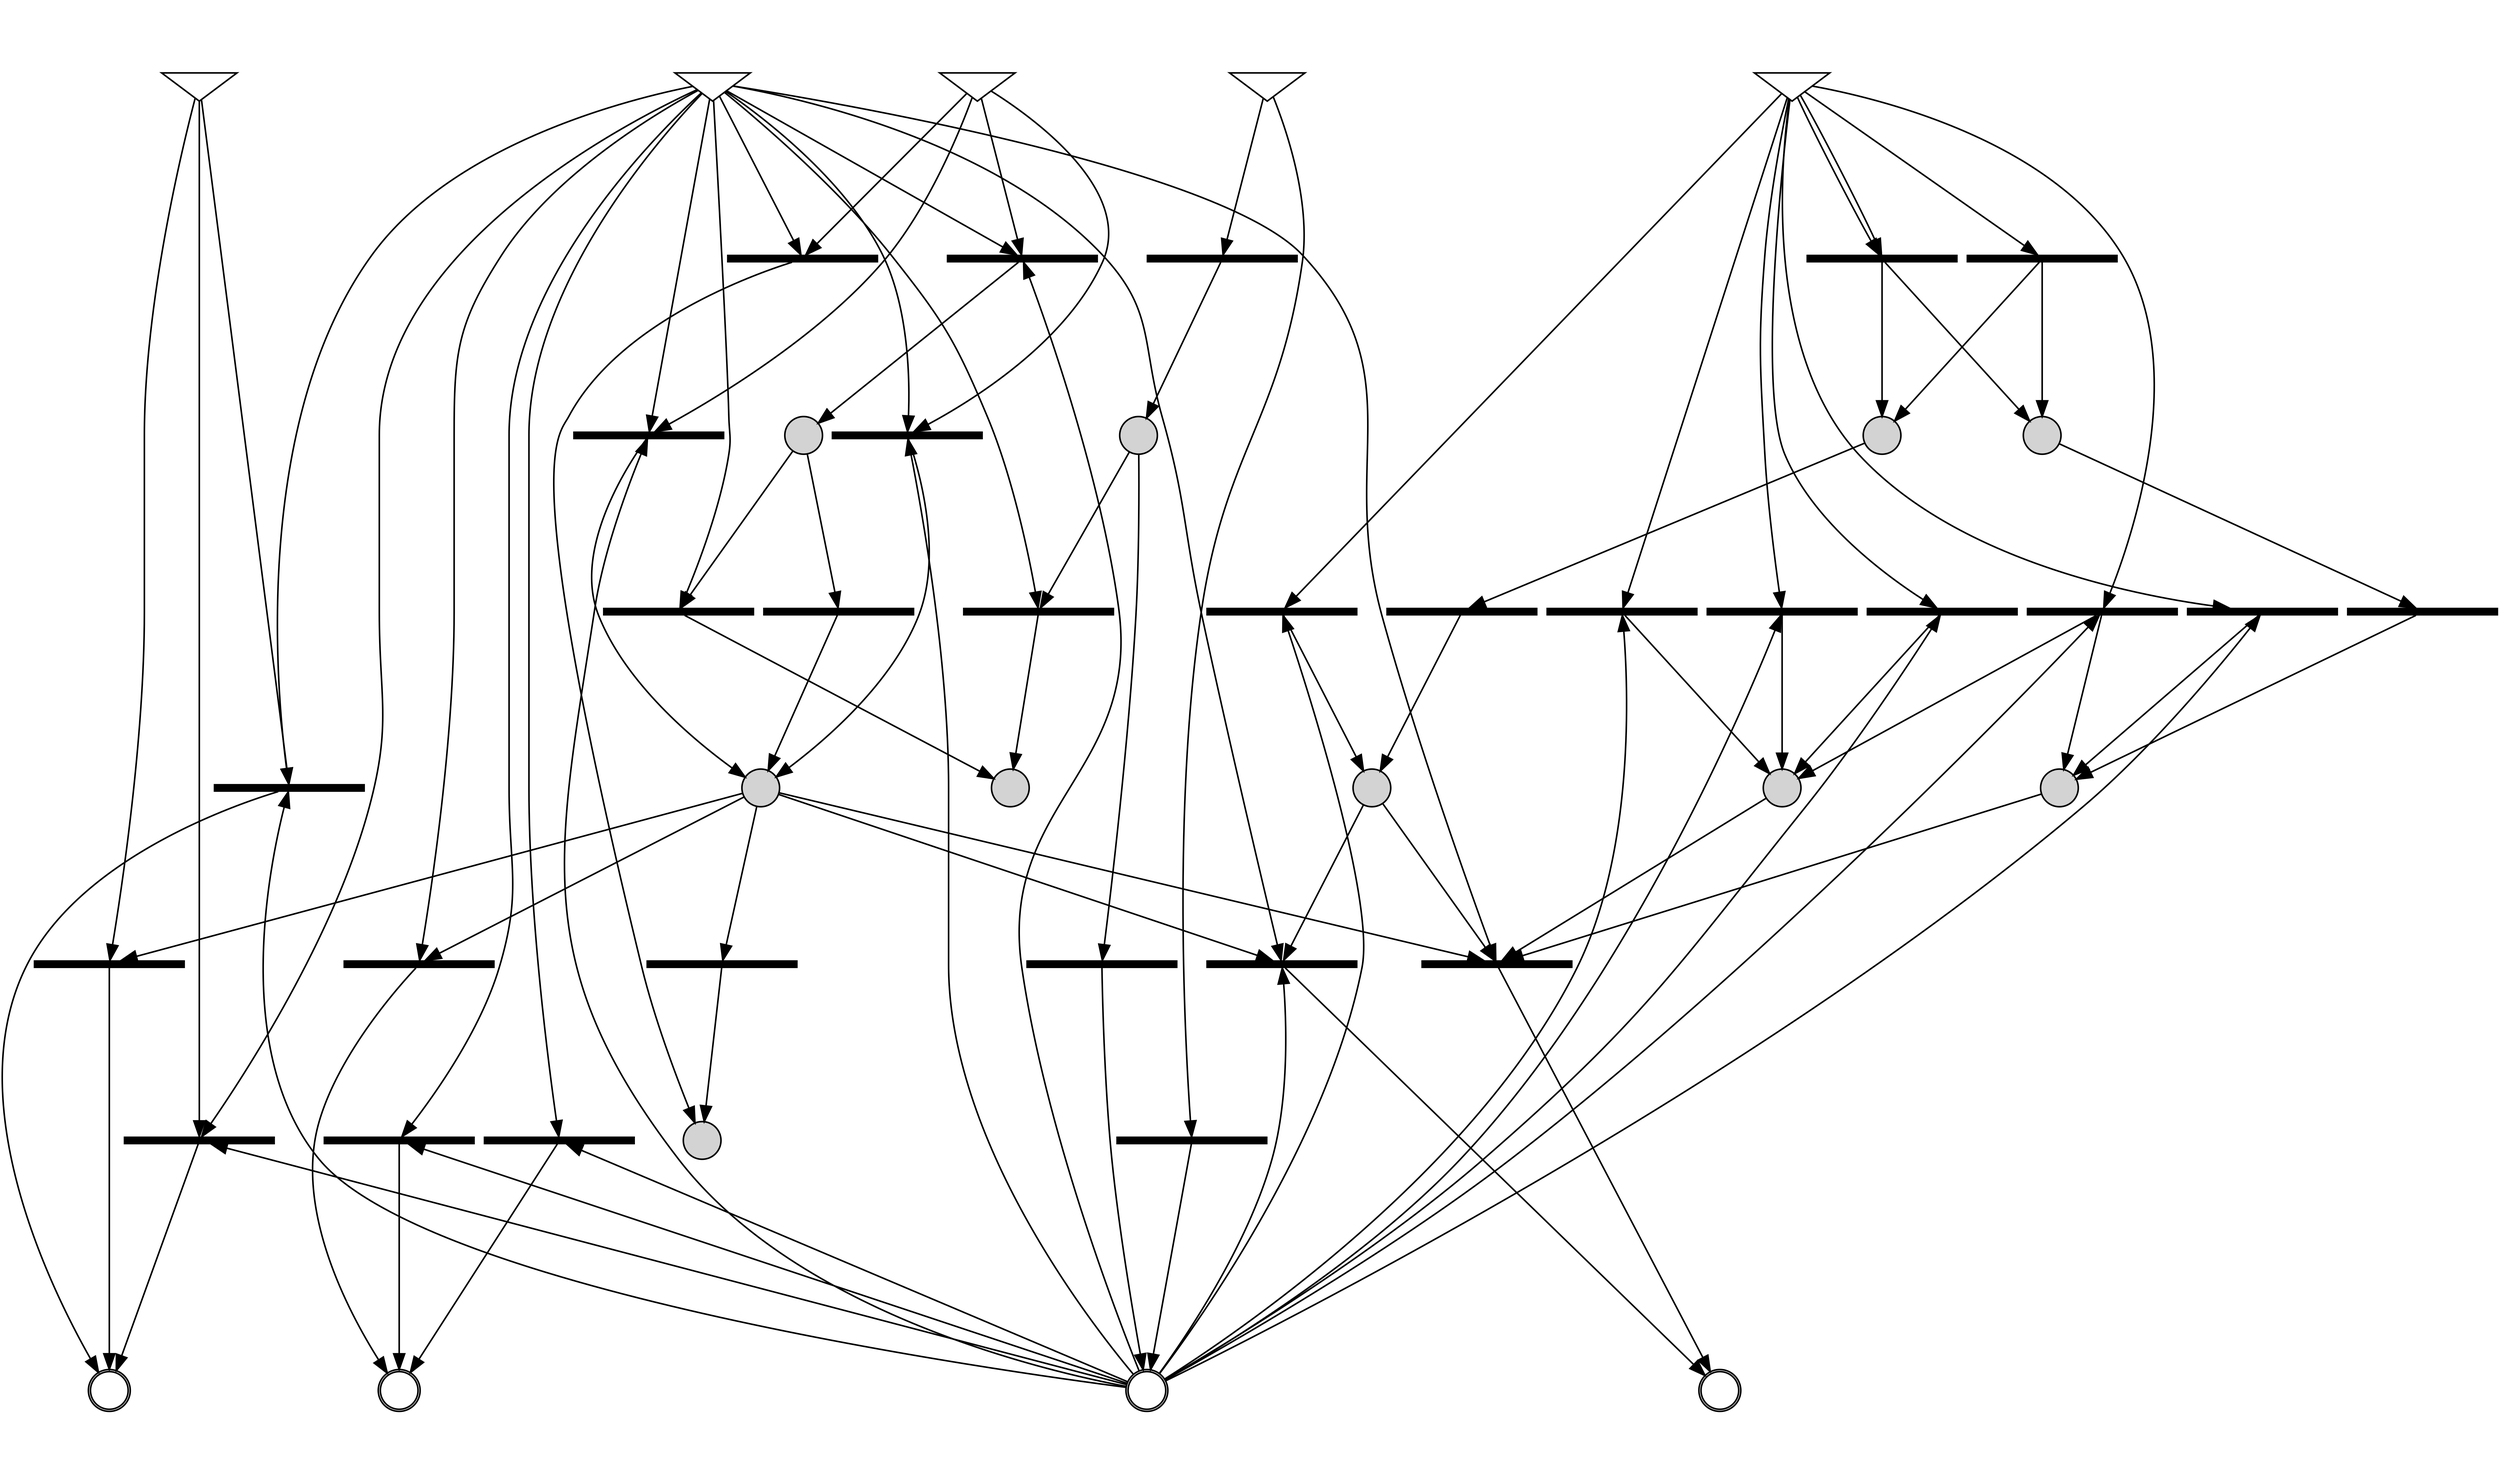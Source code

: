 digraph my_graph {
ratio=0.6;
subgraph  {
rank=source;
"Yij-Free" [height=1, label="", penwidth=3, shape=invtriangle, width=2];
"Si-Exact" [height=1, label="", penwidth=3, shape=invtriangle, width=2];
"Ci-Free" [height=1, label="", penwidth=3, shape=invtriangle, width=2];
"MS-Free" [height=1, label="", penwidth=3, shape=invtriangle, width=2];
"Xijii-Free" [height=1, label="", penwidth=3, shape=invtriangle, width=2];
}

subgraph  {
"Yij-Exact" [height=1, label="", penwidth=3, shape=circle, style=filled];
"Ci-Weak" [height=1, label="", penwidth=3, shape=circle, style=filled];
"Ci-Allowing" [height=1, label="", penwidth=3, shape=circle, style=filled];
"Ci-Exact" [height=1, label="", penwidth=3, shape=circle, style=filled];
"NIS-Precedence" [height=1, label="", penwidth=3, shape=circle, style=filled];
"Xijii-AtMost1IfAssigned" [height=1, label="", penwidth=3, shape=circle, style=filled];
"Xijii-AtMost1Always" [height=1, label="", penwidth=3, shape=circle, style=filled];
"Xijii-AtLeast1IfAssigned" [height=1, label="", penwidth=3, shape=circle, style=filled];
"Xijii-AtLeast1Always" [height=1, label="", penwidth=3, shape=circle, style=filled];
"Xijii-ZeroIfUnassigned" [height=1, label="", penwidth=3, shape=circle, style=filled];
}

subgraph  {
rank=sink;
"Yij-Allowing" [height=1, label="", penwidth=3, shape=doublecircle];
"MS-Allowing" [height=1, label="", penwidth=3, shape=doublecircle];
"UIS-Precedence" [height=1, label="", penwidth=3, shape=doublecircle];
Sequencing [height=1, label="", penwidth=3, shape=doublecircle];
}

"Allowing Assignment" [fillcolor=black, height=0.2, label="", shape=rectangle, style=filled, width=4];
"Yij-Free" -> "Allowing Assignment"  [arrowsize=3, penwidth=3];
"Allowing Assignment" -> "Yij-Allowing"  [arrowsize=3, penwidth=3];
"Exact Assignment" [fillcolor=black, height=0.2, label="", shape=rectangle, style=filled, width=4];
"Yij-Free" -> "Exact Assignment"  [arrowsize=3, penwidth=3];
"Exact Assignment" -> "Yij-Exact"  [arrowsize=3, penwidth=3];
"Yij-Exact => Yij-Allowing" [fillcolor=black, height=0.2, label="", shape=rectangle, style=filled, width=4];
"Yij-Exact" -> "Yij-Exact => Yij-Allowing"  [arrowsize=3, penwidth=3];
"Yij-Exact => Yij-Allowing" -> "Yij-Allowing"  [arrowsize=3, penwidth=3];
"Weak Completion" [fillcolor=black, height=0.2, label="", shape=rectangle, style=filled, width=4];
"Si-Exact" -> "Weak Completion"  [arrowsize=3, penwidth=3];
"Ci-Free" -> "Weak Completion"  [arrowsize=3, penwidth=3];
"Weak Completion" -> "Ci-Weak"  [arrowsize=3, penwidth=3];
"Allowing Completion" [fillcolor=black, height=0.2, label="", shape=rectangle, style=filled, width=4];
"Si-Exact" -> "Allowing Completion"  [arrowsize=3, penwidth=3];
"Ci-Free" -> "Allowing Completion"  [arrowsize=3, penwidth=3];
"Yij-Allowing" -> "Allowing Completion"  [arrowsize=3, penwidth=3];
"Allowing Completion" -> "Ci-Allowing"  [arrowsize=3, penwidth=3];
"Allowing Completion per Unit" [fillcolor=black, height=0.2, label="", shape=rectangle, style=filled, width=4];
"Si-Exact" -> "Allowing Completion per Unit"  [arrowsize=3, penwidth=3];
"Ci-Free" -> "Allowing Completion per Unit"  [arrowsize=3, penwidth=3];
"Yij-Allowing" -> "Allowing Completion per Unit"  [arrowsize=3, penwidth=3];
"Allowing Completion per Unit" -> "Ci-Allowing"  [arrowsize=3, penwidth=3];
"Exact Completion" [fillcolor=black, height=0.2, label="", shape=rectangle, style=filled, width=4];
"Si-Exact" -> "Exact Completion"  [arrowsize=3, penwidth=3];
"Ci-Free" -> "Exact Completion"  [arrowsize=3, penwidth=3];
"Yij-Allowing" -> "Exact Completion"  [arrowsize=3, penwidth=3];
"Exact Completion" -> "Ci-Exact"  [arrowsize=3, penwidth=3];
"Ci-Exact => Ci-Allowing" [fillcolor=black, height=0.2, label="", shape=rectangle, style=filled, width=4];
"Ci-Exact" -> "Ci-Exact => Ci-Allowing"  [arrowsize=3, penwidth=3];
"Ci-Exact => Ci-Allowing" -> "Ci-Allowing"  [arrowsize=3, penwidth=3];
"Ci-Allowing => Ci-Weak" [fillcolor=black, height=0.2, label="", shape=rectangle, style=filled, width=4];
"Ci-Allowing" -> "Ci-Allowing => Ci-Weak"  [arrowsize=3, penwidth=3];
"Ci-Allowing => Ci-Weak" -> "Ci-Weak"  [arrowsize=3, penwidth=3];
"Makespan Setter by Completion" [fillcolor=black, height=0.2, label="", shape=rectangle, style=filled, width=4];
"Ci-Allowing" -> "Makespan Setter by Completion"  [arrowsize=3, penwidth=3];
"MS-Free" -> "Makespan Setter by Completion"  [arrowsize=3, penwidth=3];
"Makespan Setter by Completion" -> "MS-Allowing"  [arrowsize=3, penwidth=3];
"Makespan Setter by Start" [fillcolor=black, height=0.2, label="", shape=rectangle, style=filled, width=4];
"Si-Exact" -> "Makespan Setter by Start"  [arrowsize=3, penwidth=3];
"Yij-Allowing" -> "Makespan Setter by Start"  [arrowsize=3, penwidth=3];
"MS-Free" -> "Makespan Setter by Start"  [arrowsize=3, penwidth=3];
"Makespan Setter by Start" -> "MS-Allowing"  [arrowsize=3, penwidth=3];
"Makespan Setter by Start per Unit" [fillcolor=black, height=0.2, label="", shape=rectangle, style=filled, width=4];
"Si-Exact" -> "Makespan Setter by Start per Unit"  [arrowsize=3, penwidth=3];
"Yij-Allowing" -> "Makespan Setter by Start per Unit"  [arrowsize=3, penwidth=3];
"MS-Free" -> "Makespan Setter by Start per Unit"  [arrowsize=3, penwidth=3];
"Makespan Setter by Start per Unit" -> "MS-Allowing"  [arrowsize=3, penwidth=3];
"Production Precedence by Completion UIS" [fillcolor=black, height=0.2, label="", shape=rectangle, style=filled, width=4];
"Si-Exact" -> "Production Precedence by Completion UIS"  [arrowsize=3, penwidth=3];
"Ci-Allowing" -> "Production Precedence by Completion UIS"  [arrowsize=3, penwidth=3];
"Production Precedence by Completion UIS" -> "UIS-Precedence"  [arrowsize=3, penwidth=3];
"Production Precedence by Start UIS" [fillcolor=black, height=0.2, label="", shape=rectangle, style=filled, width=4];
"Si-Exact" -> "Production Precedence by Start UIS"  [arrowsize=3, penwidth=3];
"Yij-Allowing" -> "Production Precedence by Start UIS"  [arrowsize=3, penwidth=3];
"Production Precedence by Start UIS" -> "UIS-Precedence"  [arrowsize=3, penwidth=3];
"Production Precedence by Start per Unit UIS" [fillcolor=black, height=0.2, label="", shape=rectangle, style=filled, width=4];
"Si-Exact" -> "Production Precedence by Start per Unit UIS"  [arrowsize=3, penwidth=3];
"Yij-Allowing" -> "Production Precedence by Start per Unit UIS"  [arrowsize=3, penwidth=3];
"Production Precedence by Start per Unit UIS" -> "UIS-Precedence"  [arrowsize=3, penwidth=3];
"Production Precedence by Completion NIS" [fillcolor=black, height=0.2, label="", shape=rectangle, style=filled, width=4];
"Si-Exact" -> "Production Precedence by Completion NIS"  [arrowsize=3, penwidth=3];
"Ci-Exact" -> "Production Precedence by Completion NIS"  [arrowsize=3, penwidth=3];
"Production Precedence by Completion NIS" -> "NIS-Precedence"  [arrowsize=3, penwidth=3];
"Production Precedence by Start NIS" [fillcolor=black, height=0.2, label="", shape=rectangle, style=filled, width=4];
"Si-Exact" -> "Production Precedence by Start NIS"  [arrowsize=3, penwidth=3];
"Yij-Exact" -> "Production Precedence by Start NIS"  [arrowsize=3, penwidth=3];
"Production Precedence by Start NIS" -> "NIS-Precedence"  [arrowsize=3, penwidth=3];
"Sequence at most in 1 direction if assigned" [fillcolor=black, height=0.2, label="", shape=rectangle, style=filled, width=4];
"Xijii-Free" -> "Sequence at most in 1 direction if assigned"  [arrowsize=3, penwidth=3];
"Yij-Allowing" -> "Sequence at most in 1 direction if assigned"  [arrowsize=3, penwidth=3];
"Sequence at most in 1 direction if assigned" -> "Xijii-AtMost1IfAssigned"  [arrowsize=3, penwidth=3];
"Sequence at most in 1 direction always" [fillcolor=black, height=0.2, label="", shape=rectangle, style=filled, width=4];
"Xijii-Free" -> "Sequence at most in 1 direction always"  [arrowsize=3, penwidth=3];
"Sequence at most in 1 direction always" -> "Xijii-AtMost1Always"  [arrowsize=3, penwidth=3];
"Sequence at least in 1 direction if assigned" [fillcolor=black, height=0.2, label="", shape=rectangle, style=filled, width=4];
"Xijii-Free" -> "Sequence at least in 1 direction if assigned"  [arrowsize=3, penwidth=3];
"Yij-Allowing" -> "Sequence at least in 1 direction if assigned"  [arrowsize=3, penwidth=3];
"Sequence at least in 1 direction if assigned" -> "Xijii-AtLeast1IfAssigned"  [arrowsize=3, penwidth=3];
"Sequence at most in 1 direction always" [fillcolor=black, height=0.2, label="", shape=rectangle, style=filled, width=4];
"Xijii-Free" -> "Sequence at most in 1 direction always"  [arrowsize=3, penwidth=3];
"Sequence at most in 1 direction always" -> "Xijii-AtLeast1Always"  [arrowsize=3, penwidth=3];
"Sequence in exactly 1 direction always" [fillcolor=black, height=0.2, label="", shape=rectangle, style=filled, width=4];
"Xijii-Free" -> "Sequence in exactly 1 direction always"  [arrowsize=3, penwidth=3];
"Sequence in exactly 1 direction always" -> "Xijii-AtLeast1Always"  [arrowsize=3, penwidth=3];
"Sequence in exactly 1 direction always" -> "Xijii-AtMost1Always"  [arrowsize=3, penwidth=3];
"Sequence is 0 if either task is not assigned." [fillcolor=black, height=0.2, label="", shape=rectangle, style=filled, width=4];
"Xijii-Free" -> "Sequence is 0 if either task is not assigned."  [arrowsize=3, penwidth=3];
"Yij-Allowing" -> "Sequence is 0 if either task is not assigned."  [arrowsize=3, penwidth=3];
"Sequence is 0 if either task is not assigned." -> "Xijii-ZeroIfUnassigned"  [arrowsize=3, penwidth=3];
"Sequence is 0 if either task is not assigned, task-wise." [fillcolor=black, height=0.2, label="", shape=rectangle, style=filled, width=4];
"Xijii-Free" -> "Sequence is 0 if either task is not assigned, task-wise."  [arrowsize=3, penwidth=3];
"Yij-Allowing" -> "Sequence is 0 if either task is not assigned, task-wise."  [arrowsize=3, penwidth=3];
"Sequence is 0 if either task is not assigned, task-wise." -> "Xijii-ZeroIfUnassigned"  [arrowsize=3, penwidth=3];
"Sequence is 0 in both directions if either task is not assigned, task-wise." [fillcolor=black, height=0.2, label="", shape=rectangle, style=filled, width=4];
"Xijii-Free" -> "Sequence is 0 in both directions if either task is not assigned, task-wise."  [arrowsize=3, penwidth=3];
"Yij-Allowing" -> "Sequence is 0 in both directions if either task is not assigned, task-wise."  [arrowsize=3, penwidth=3];
"Sequence is 0 in both directions if either task is not assigned, task-wise." -> "Xijii-ZeroIfUnassigned"  [arrowsize=3, penwidth=3];
"Sequence is 0 in both directions if either task is not assigned, task-wise, otherwise at most one of them is 1" [fillcolor=black, height=0.2, label="", shape=rectangle, style=filled, width=4];
"Xijii-Free" -> "Sequence is 0 in both directions if either task is not assigned, task-wise, otherwise at most one of them is 1"  [arrowsize=3, penwidth=3];
"Yij-Allowing" -> "Sequence is 0 in both directions if either task is not assigned, task-wise, otherwise at most one of them is 1"  [arrowsize=3, penwidth=3];
"Sequence is 0 in both directions if either task is not assigned, task-wise, otherwise at most one of them is 1" -> "Xijii-ZeroIfUnassigned"  [arrowsize=3, penwidth=3];
"Sequence is 0 in both directions if either task is not assigned, task-wise, otherwise at most one of them is 1" -> "Xijii-AtMost1IfAssigned"  [arrowsize=3, penwidth=3];
"Xijii at most 1 always => Xijii at most 1 if assigned" [fillcolor=black, height=0.2, label="", shape=rectangle, style=filled, width=4];
"Xijii-AtMost1Always" -> "Xijii at most 1 always => Xijii at most 1 if assigned"  [arrowsize=3, penwidth=3];
"Xijii at most 1 always => Xijii at most 1 if assigned" -> "Xijii-AtMost1IfAssigned"  [arrowsize=3, penwidth=3];
"Xijii at least 1 always => Xijii at least 1 if assigned" [fillcolor=black, height=0.2, label="", shape=rectangle, style=filled, width=4];
"Xijii-AtLeast1Always" -> "Xijii at least 1 always => Xijii at least 1 if assigned"  [arrowsize=3, penwidth=3];
"Xijii at least 1 always => Xijii at least 1 if assigned" -> "Xijii-AtLeast1IfAssigned"  [arrowsize=3, penwidth=3];
"Sequencing by Completion and Assignments" [fillcolor=black, height=0.2, label="", shape=rectangle, style=filled, width=4];
"Si-Exact" -> "Sequencing by Completion and Assignments"  [arrowsize=3, penwidth=3];
"Ci-Allowing" -> "Sequencing by Completion and Assignments"  [arrowsize=3, penwidth=3];
"Yij-Allowing" -> "Sequencing by Completion and Assignments"  [arrowsize=3, penwidth=3];
"Xijii-AtLeast1IfAssigned" -> "Sequencing by Completion and Assignments"  [arrowsize=3, penwidth=3];
"Sequencing by Completion and Assignments" -> Sequencing  [arrowsize=3, penwidth=3];
"Sequencing by Completion" [fillcolor=black, height=0.2, label="", shape=rectangle, style=filled, width=4];
"Si-Exact" -> "Sequencing by Completion"  [arrowsize=3, penwidth=3];
"Ci-Allowing" -> "Sequencing by Completion"  [arrowsize=3, penwidth=3];
"Xijii-AtLeast1IfAssigned" -> "Sequencing by Completion"  [arrowsize=3, penwidth=3];
"Xijii-AtMost1IfAssigned" -> "Sequencing by Completion"  [arrowsize=3, penwidth=3];
"Xijii-ZeroIfUnassigned" -> "Sequencing by Completion"  [arrowsize=3, penwidth=3];
"Sequencing by Completion" -> Sequencing  [arrowsize=3, penwidth=3];
}
